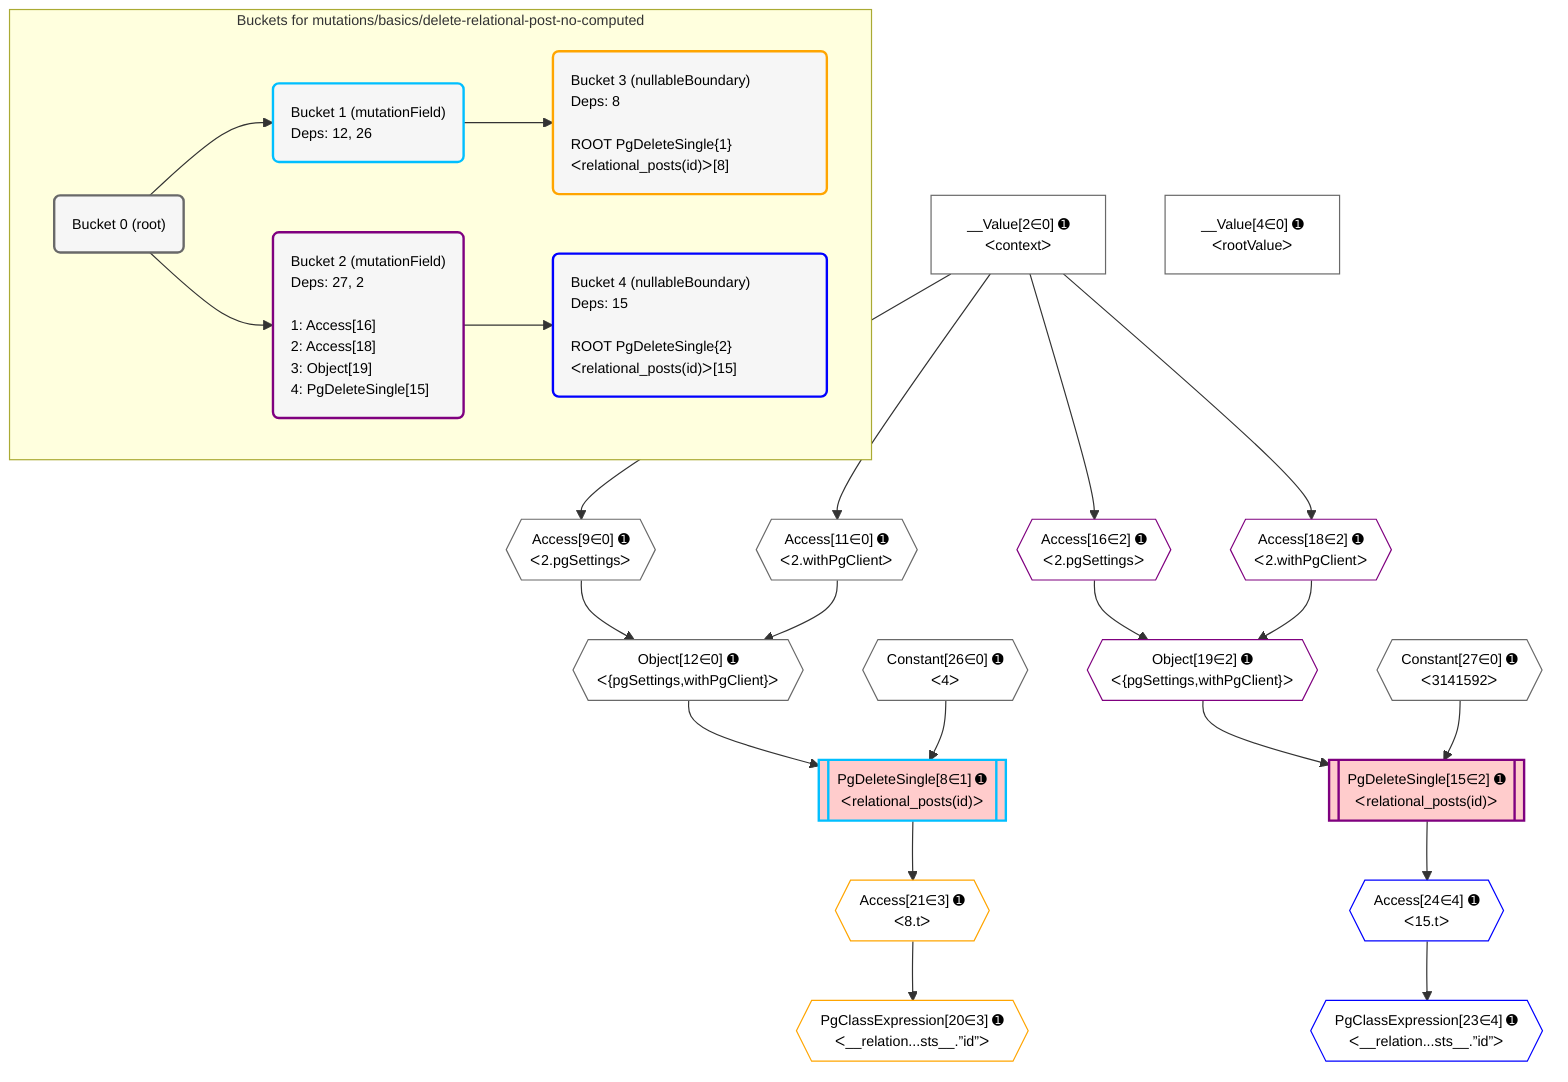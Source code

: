 %%{init: {'themeVariables': { 'fontSize': '12px'}}}%%
graph TD
    classDef path fill:#eee,stroke:#000,color:#000
    classDef plan fill:#fff,stroke-width:1px,color:#000
    classDef itemplan fill:#fff,stroke-width:2px,color:#000
    classDef unbatchedplan fill:#dff,stroke-width:1px,color:#000
    classDef sideeffectplan fill:#fcc,stroke-width:2px,color:#000
    classDef bucket fill:#f6f6f6,color:#000,stroke-width:2px,text-align:left

    subgraph "Buckets for mutations/basics/delete-relational-post-no-computed"
    Bucket0("Bucket 0 (root)"):::bucket
    Bucket1("Bucket 1 (mutationField)<br />Deps: 12, 26"):::bucket
    Bucket2("Bucket 2 (mutationField)<br />Deps: 27, 2<br /><br />1: Access[16]<br />2: Access[18]<br />3: Object[19]<br />4: PgDeleteSingle[15]"):::bucket
    Bucket3("Bucket 3 (nullableBoundary)<br />Deps: 8<br /><br />ROOT PgDeleteSingle{1}ᐸrelational_posts(id)ᐳ[8]"):::bucket
    Bucket4("Bucket 4 (nullableBoundary)<br />Deps: 15<br /><br />ROOT PgDeleteSingle{2}ᐸrelational_posts(id)ᐳ[15]"):::bucket
    end
    Bucket0 --> Bucket1 & Bucket2
    Bucket1 --> Bucket3
    Bucket2 --> Bucket4

    %% plan dependencies
    Object12{{"Object[12∈0] ➊<br />ᐸ{pgSettings,withPgClient}ᐳ"}}:::plan
    Access9{{"Access[9∈0] ➊<br />ᐸ2.pgSettingsᐳ"}}:::plan
    Access11{{"Access[11∈0] ➊<br />ᐸ2.withPgClientᐳ"}}:::plan
    Access9 & Access11 --> Object12
    __Value2["__Value[2∈0] ➊<br />ᐸcontextᐳ"]:::plan
    __Value2 --> Access9
    __Value2 --> Access11
    __Value4["__Value[4∈0] ➊<br />ᐸrootValueᐳ"]:::plan
    Constant26{{"Constant[26∈0] ➊<br />ᐸ4ᐳ"}}:::plan
    Constant27{{"Constant[27∈0] ➊<br />ᐸ3141592ᐳ"}}:::plan
    PgDeleteSingle8[["PgDeleteSingle[8∈1] ➊<br />ᐸrelational_posts(id)ᐳ"]]:::sideeffectplan
    Object12 & Constant26 --> PgDeleteSingle8
    PgClassExpression20{{"PgClassExpression[20∈3] ➊<br />ᐸ__relation...sts__.”id”ᐳ"}}:::plan
    Access21{{"Access[21∈3] ➊<br />ᐸ8.tᐳ"}}:::plan
    Access21 --> PgClassExpression20
    PgDeleteSingle8 --> Access21
    PgDeleteSingle15[["PgDeleteSingle[15∈2] ➊<br />ᐸrelational_posts(id)ᐳ"]]:::sideeffectplan
    Object19{{"Object[19∈2] ➊<br />ᐸ{pgSettings,withPgClient}ᐳ"}}:::plan
    Object19 & Constant27 --> PgDeleteSingle15
    Access16{{"Access[16∈2] ➊<br />ᐸ2.pgSettingsᐳ"}}:::plan
    Access18{{"Access[18∈2] ➊<br />ᐸ2.withPgClientᐳ"}}:::plan
    Access16 & Access18 --> Object19
    __Value2 --> Access16
    __Value2 --> Access18
    PgClassExpression23{{"PgClassExpression[23∈4] ➊<br />ᐸ__relation...sts__.”id”ᐳ"}}:::plan
    Access24{{"Access[24∈4] ➊<br />ᐸ15.tᐳ"}}:::plan
    Access24 --> PgClassExpression23
    PgDeleteSingle15 --> Access24

    %% define steps
    classDef bucket0 stroke:#696969
    class Bucket0,__Value2,__Value4,Access9,Access11,Object12,Constant26,Constant27 bucket0
    classDef bucket1 stroke:#00bfff
    class Bucket1,PgDeleteSingle8 bucket1
    classDef bucket2 stroke:#7f007f
    class Bucket2,PgDeleteSingle15,Access16,Access18,Object19 bucket2
    classDef bucket3 stroke:#ffa500
    class Bucket3,PgClassExpression20,Access21 bucket3
    classDef bucket4 stroke:#0000ff
    class Bucket4,PgClassExpression23,Access24 bucket4